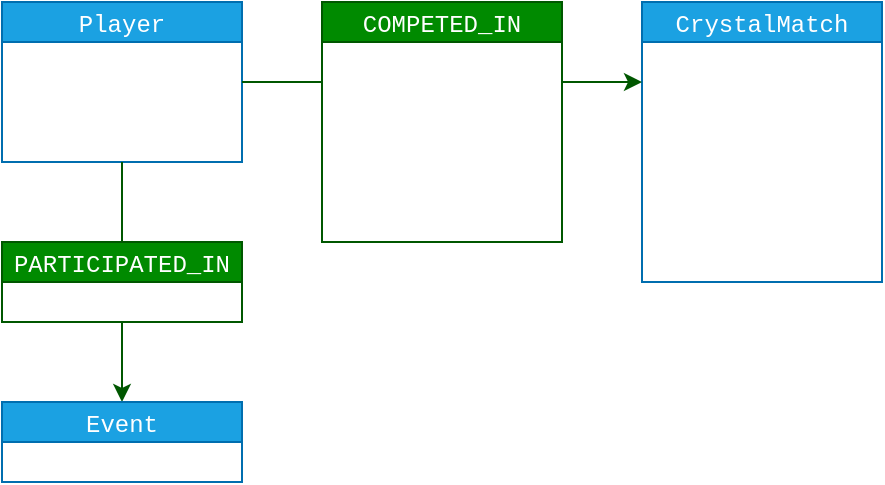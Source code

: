 <mxfile>
    <diagram id="2gPbt4QB9qX_NqwkG2J9" name="Page-1">
        <mxGraphModel dx="1304" dy="390" grid="1" gridSize="10" guides="1" tooltips="1" connect="1" arrows="1" fold="1" page="1" pageScale="1" pageWidth="850" pageHeight="1100" math="0" shadow="0">
            <root>
                <mxCell id="0"/>
                <mxCell id="1" parent="0"/>
                <mxCell id="36" value="CrystalMatch" style="swimlane;fontStyle=0;childLayout=stackLayout;horizontal=1;startSize=20;horizontalStack=0;resizeParent=1;resizeParentMax=0;resizeLast=0;collapsible=0;marginBottom=0;fontSize=12;strokeWidth=1;perimeterSpacing=0;swimlaneLine=1;rounded=0;shadow=0;glass=0;sketch=0;arcSize=25;fillColor=#1ba1e2;fontColor=#FFFFFF;strokeColor=#006EAF;fontFamily=Courier New;" parent="1" vertex="1">
                    <mxGeometry x="400" y="520" width="120" height="140" as="geometry">
                        <mxRectangle x="240" y="580" width="40" height="10" as="alternateBounds"/>
                    </mxGeometry>
                </mxCell>
                <mxCell id="40" value="matchId" style="text;align=center;verticalAlign=middle;spacingLeft=4;spacingRight=4;overflow=hidden;rotatable=0;points=[[0,0.5],[1,0.5]];portConstraint=eastwest;fontSize=12;fontFamily=Courier New;labelPosition=center;verticalLabelPosition=middle;labelBackgroundColor=none;fontColor=#FFFFFF;" parent="36" vertex="1">
                    <mxGeometry y="20" width="120" height="20" as="geometry"/>
                </mxCell>
                <mxCell id="41" value="level" style="text;align=center;verticalAlign=middle;spacingLeft=4;spacingRight=4;overflow=hidden;rotatable=0;points=[[0,0.5],[1,0.5]];portConstraint=eastwest;fontSize=12;fontFamily=Courier New;labelPosition=center;verticalLabelPosition=middle;fontColor=#FFFFFF;labelBackgroundColor=none;" parent="36" vertex="1">
                    <mxGeometry y="40" width="120" height="20" as="geometry"/>
                </mxCell>
                <mxCell id="39" value="team1Tickets" style="text;align=center;verticalAlign=middle;spacingLeft=4;spacingRight=4;overflow=hidden;rotatable=0;points=[[0,0.5],[1,0.5]];portConstraint=eastwest;fontSize=12;fontFamily=Courier New;labelPosition=center;verticalLabelPosition=middle;fontColor=#FFFFFF;labelBackgroundColor=none;" parent="36" vertex="1">
                    <mxGeometry y="60" width="120" height="20" as="geometry"/>
                </mxCell>
                <mxCell id="42" value="team2Tickets" style="text;align=center;verticalAlign=middle;spacingLeft=4;spacingRight=4;overflow=hidden;rotatable=0;points=[[0,0.5],[1,0.5]];portConstraint=eastwest;fontSize=12;fontFamily=Courier New;labelPosition=center;verticalLabelPosition=middle;fontColor=#FFFFFF;labelBackgroundColor=none;" parent="36" vertex="1">
                    <mxGeometry y="80" width="120" height="20" as="geometry"/>
                </mxCell>
                <mxCell id="43" value="time" style="text;align=center;verticalAlign=middle;spacingLeft=4;spacingRight=4;overflow=hidden;rotatable=0;points=[[0,0.5],[1,0.5]];portConstraint=eastwest;fontSize=12;fontFamily=Courier New;labelPosition=center;verticalLabelPosition=middle;fontColor=#FFFFFF;labelBackgroundColor=none;" parent="36" vertex="1">
                    <mxGeometry y="100" width="120" height="20" as="geometry"/>
                </mxCell>
                <mxCell id="44" value="winner" style="text;align=center;verticalAlign=middle;spacingLeft=4;spacingRight=4;overflow=hidden;rotatable=0;points=[[0,0.5],[1,0.5]];portConstraint=eastwest;fontSize=12;fontFamily=Courier New;labelPosition=center;verticalLabelPosition=middle;fontColor=#FFFFFF;labelBackgroundColor=none;" parent="36" vertex="1">
                    <mxGeometry y="120" width="120" height="20" as="geometry"/>
                </mxCell>
                <mxCell id="79" value="" style="edgeStyle=none;html=1;fontFamily=Lucida Console;fontSize=3;entryX=0.5;entryY=0;entryDx=0;entryDy=0;startArrow=none;fillColor=#008a00;strokeColor=#005700;fontColor=#FFFFFF;" parent="1" source="80" target="75" edge="1">
                    <mxGeometry relative="1" as="geometry"/>
                </mxCell>
                <mxCell id="45" value="Player" style="swimlane;fontStyle=0;childLayout=stackLayout;horizontal=1;startSize=20;horizontalStack=0;resizeParent=1;resizeParentMax=0;resizeLast=0;collapsible=0;marginBottom=0;fontSize=12;strokeWidth=1;perimeterSpacing=0;swimlaneLine=1;rounded=0;shadow=0;glass=0;sketch=0;arcSize=25;fillColor=#1ba1e2;fontColor=#FFFFFF;strokeColor=#006EAF;fontFamily=Courier New;" parent="1" vertex="1">
                    <mxGeometry x="80" y="520" width="120" height="80" as="geometry">
                        <mxRectangle x="240" y="580" width="40" height="10" as="alternateBounds"/>
                    </mxGeometry>
                </mxCell>
                <mxCell id="46" value="playerId" style="text;align=center;verticalAlign=middle;spacingLeft=4;spacingRight=4;overflow=hidden;rotatable=0;points=[[0,0.5],[1,0.5]];portConstraint=eastwest;fontSize=12;fontFamily=Courier New;labelPosition=center;verticalLabelPosition=middle;labelBackgroundColor=none;fontColor=#FFFFFF;" parent="45" vertex="1">
                    <mxGeometry y="20" width="120" height="20" as="geometry"/>
                </mxCell>
                <mxCell id="47" value="name" style="text;align=center;verticalAlign=middle;spacingLeft=4;spacingRight=4;overflow=hidden;rotatable=0;points=[[0,0.5],[1,0.5]];portConstraint=eastwest;fontSize=12;fontFamily=Courier New;labelPosition=center;verticalLabelPosition=middle;fontColor=#FFFFFF;labelBackgroundColor=none;" parent="45" vertex="1">
                    <mxGeometry y="40" width="120" height="20" as="geometry"/>
                </mxCell>
                <mxCell id="48" value="displayName" style="text;align=center;verticalAlign=middle;spacingLeft=4;spacingRight=4;overflow=hidden;rotatable=0;points=[[0,0.5],[1,0.5]];portConstraint=eastwest;fontSize=12;fontFamily=Courier New;labelPosition=center;verticalLabelPosition=middle;fontColor=#FFFFFF;labelBackgroundColor=none;" parent="45" vertex="1">
                    <mxGeometry y="60" width="120" height="20" as="geometry"/>
                </mxCell>
                <mxCell id="71" value="" style="edgeStyle=none;html=1;fontFamily=Lucida Console;fontSize=3;entryX=0;entryY=0;entryDx=0;entryDy=0;entryPerimeter=0;startArrow=none;exitX=1;exitY=0;exitDx=0;exitDy=0;fillColor=#008a00;strokeColor=#005700;exitPerimeter=0;fontColor=#FFFFFF;" parent="1" source="67" target="41" edge="1">
                    <mxGeometry relative="1" as="geometry"/>
                </mxCell>
                <mxCell id="65" value="COMPETED_IN" style="swimlane;fontStyle=0;childLayout=stackLayout;horizontal=1;startSize=20;horizontalStack=0;resizeParent=1;resizeParentMax=0;resizeLast=0;collapsible=0;marginBottom=0;fontSize=12;strokeWidth=1;perimeterSpacing=0;swimlaneLine=1;rounded=0;shadow=0;glass=0;sketch=0;arcSize=25;fillColor=#008a00;fontColor=#FFFFFF;strokeColor=#005700;fontFamily=Courier New;" parent="1" vertex="1">
                    <mxGeometry x="240" y="520" width="120" height="120" as="geometry">
                        <mxRectangle x="240" y="580" width="40" height="10" as="alternateBounds"/>
                    </mxGeometry>
                </mxCell>
                <mxCell id="66" value="team" style="text;align=center;verticalAlign=middle;spacingLeft=4;spacingRight=4;overflow=hidden;rotatable=0;points=[[0,0.5],[1,0.5]];portConstraint=eastwest;fontSize=12;fontFamily=Courier New;labelPosition=center;verticalLabelPosition=middle;labelBackgroundColor=none;fontColor=#FFFFFF;" parent="65" vertex="1">
                    <mxGeometry y="20" width="120" height="20" as="geometry"/>
                </mxCell>
                <mxCell id="67" value="kills" style="text;align=center;verticalAlign=middle;spacingLeft=4;spacingRight=4;overflow=hidden;rotatable=0;points=[[0,0.5],[1,0.5]];portConstraint=eastwest;fontSize=12;fontFamily=Courier New;labelPosition=center;verticalLabelPosition=middle;fontColor=#FFFFFF;labelBackgroundColor=none;" parent="65" vertex="1">
                    <mxGeometry y="40" width="120" height="20" as="geometry"/>
                </mxCell>
                <mxCell id="68" value="deaths" style="text;align=center;verticalAlign=middle;spacingLeft=4;spacingRight=4;overflow=hidden;rotatable=0;points=[[0,0.5],[1,0.5]];portConstraint=eastwest;fontSize=12;fontFamily=Courier New;labelPosition=center;verticalLabelPosition=middle;fontColor=#FFFFFF;labelBackgroundColor=none;" parent="65" vertex="1">
                    <mxGeometry y="60" width="120" height="20" as="geometry"/>
                </mxCell>
                <mxCell id="73" value="healing" style="text;align=center;verticalAlign=middle;spacingLeft=4;spacingRight=4;overflow=hidden;rotatable=0;points=[[0,0.5],[1,0.5]];portConstraint=eastwest;fontSize=12;fontFamily=Courier New;labelPosition=center;verticalLabelPosition=middle;fontColor=#FFFFFF;labelBackgroundColor=none;" parent="65" vertex="1">
                    <mxGeometry y="80" width="120" height="20" as="geometry"/>
                </mxCell>
                <mxCell id="74" value="fame" style="text;align=center;verticalAlign=middle;spacingLeft=4;spacingRight=4;overflow=hidden;rotatable=0;points=[[0,0.5],[1,0.5]];portConstraint=eastwest;fontSize=12;fontFamily=Courier New;labelPosition=center;verticalLabelPosition=middle;fontColor=#FFFFFF;labelBackgroundColor=none;" parent="65" vertex="1">
                    <mxGeometry y="100" width="120" height="20" as="geometry"/>
                </mxCell>
                <mxCell id="72" value="" style="edgeStyle=none;html=1;fontFamily=Lucida Console;fontSize=3;entryX=0;entryY=0;entryDx=0;entryDy=0;endArrow=none;fillColor=#008a00;strokeColor=#005700;exitX=1;exitY=0;exitDx=0;exitDy=0;entryPerimeter=0;exitPerimeter=0;fontColor=#FFFFFF;" parent="1" source="47" target="67" edge="1">
                    <mxGeometry relative="1" as="geometry">
                        <mxPoint x="160" y="560" as="sourcePoint"/>
                        <mxPoint x="280" y="560" as="targetPoint"/>
                    </mxGeometry>
                </mxCell>
                <mxCell id="75" value="Event" style="swimlane;fontStyle=0;childLayout=stackLayout;horizontal=1;startSize=20;horizontalStack=0;resizeParent=1;resizeParentMax=0;resizeLast=0;collapsible=0;marginBottom=0;fontSize=12;strokeWidth=1;perimeterSpacing=0;swimlaneLine=1;rounded=0;shadow=0;glass=0;sketch=0;arcSize=25;fillColor=#1ba1e2;fontColor=#FFFFFF;strokeColor=#006EAF;fontFamily=Courier New;" parent="1" vertex="1">
                    <mxGeometry x="80" y="720" width="120" height="40" as="geometry">
                        <mxRectangle x="240" y="580" width="40" height="10" as="alternateBounds"/>
                    </mxGeometry>
                </mxCell>
                <mxCell id="76" value="eventId" style="text;align=center;verticalAlign=middle;spacingLeft=4;spacingRight=4;overflow=hidden;rotatable=0;points=[[0,0.5],[1,0.5]];portConstraint=eastwest;fontSize=12;fontFamily=Courier New;labelPosition=center;verticalLabelPosition=middle;labelBackgroundColor=none;fontColor=#FFFFFF;" parent="75" vertex="1">
                    <mxGeometry y="20" width="120" height="20" as="geometry"/>
                </mxCell>
                <mxCell id="80" value="PARTICIPATED_IN" style="swimlane;fontStyle=0;childLayout=stackLayout;horizontal=1;startSize=20;horizontalStack=0;resizeParent=1;resizeParentMax=0;resizeLast=0;collapsible=0;marginBottom=0;fontSize=12;strokeWidth=1;perimeterSpacing=0;swimlaneLine=1;rounded=0;shadow=0;glass=0;sketch=0;arcSize=25;fillColor=#008a00;fontColor=#FFFFFF;strokeColor=#005700;fontFamily=Courier New;" parent="1" vertex="1">
                    <mxGeometry x="80" y="640" width="120" height="40" as="geometry">
                        <mxRectangle x="240" y="580" width="40" height="10" as="alternateBounds"/>
                    </mxGeometry>
                </mxCell>
                <mxCell id="81" value="type" style="text;align=center;verticalAlign=middle;spacingLeft=4;spacingRight=4;overflow=hidden;rotatable=0;points=[[0,0.5],[1,0.5]];portConstraint=eastwest;fontSize=12;fontFamily=Courier New;labelPosition=center;verticalLabelPosition=middle;labelBackgroundColor=none;fontColor=#FFFFFF;" parent="80" vertex="1">
                    <mxGeometry y="20" width="120" height="20" as="geometry"/>
                </mxCell>
                <mxCell id="86" value="" style="edgeStyle=none;html=1;fontFamily=Lucida Console;fontSize=3;entryX=0.5;entryY=0;entryDx=0;entryDy=0;endArrow=none;fillColor=#008a00;strokeColor=#005700;fontColor=#FFFFFF;" parent="1" source="45" target="80" edge="1">
                    <mxGeometry relative="1" as="geometry">
                        <mxPoint x="160" y="575" as="sourcePoint"/>
                        <mxPoint x="160" y="640" as="targetPoint"/>
                    </mxGeometry>
                </mxCell>
            </root>
        </mxGraphModel>
    </diagram>
</mxfile>